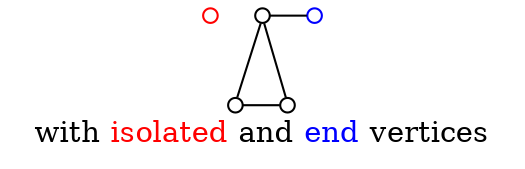 strict graph  {
    node [shape=circle, width=0.1, height=0.1, label=""];
	graph [label = < with <font color="red">isolated</font> and <font color="blue">end</font> vertices >];
    a  [color=red];
    b;
    c  [color=blue];
    b -- c
    b -- d
    d -- e
    e -- b
    {rank = same; a; b; c;}
    {rank = same; d; e;}
}
